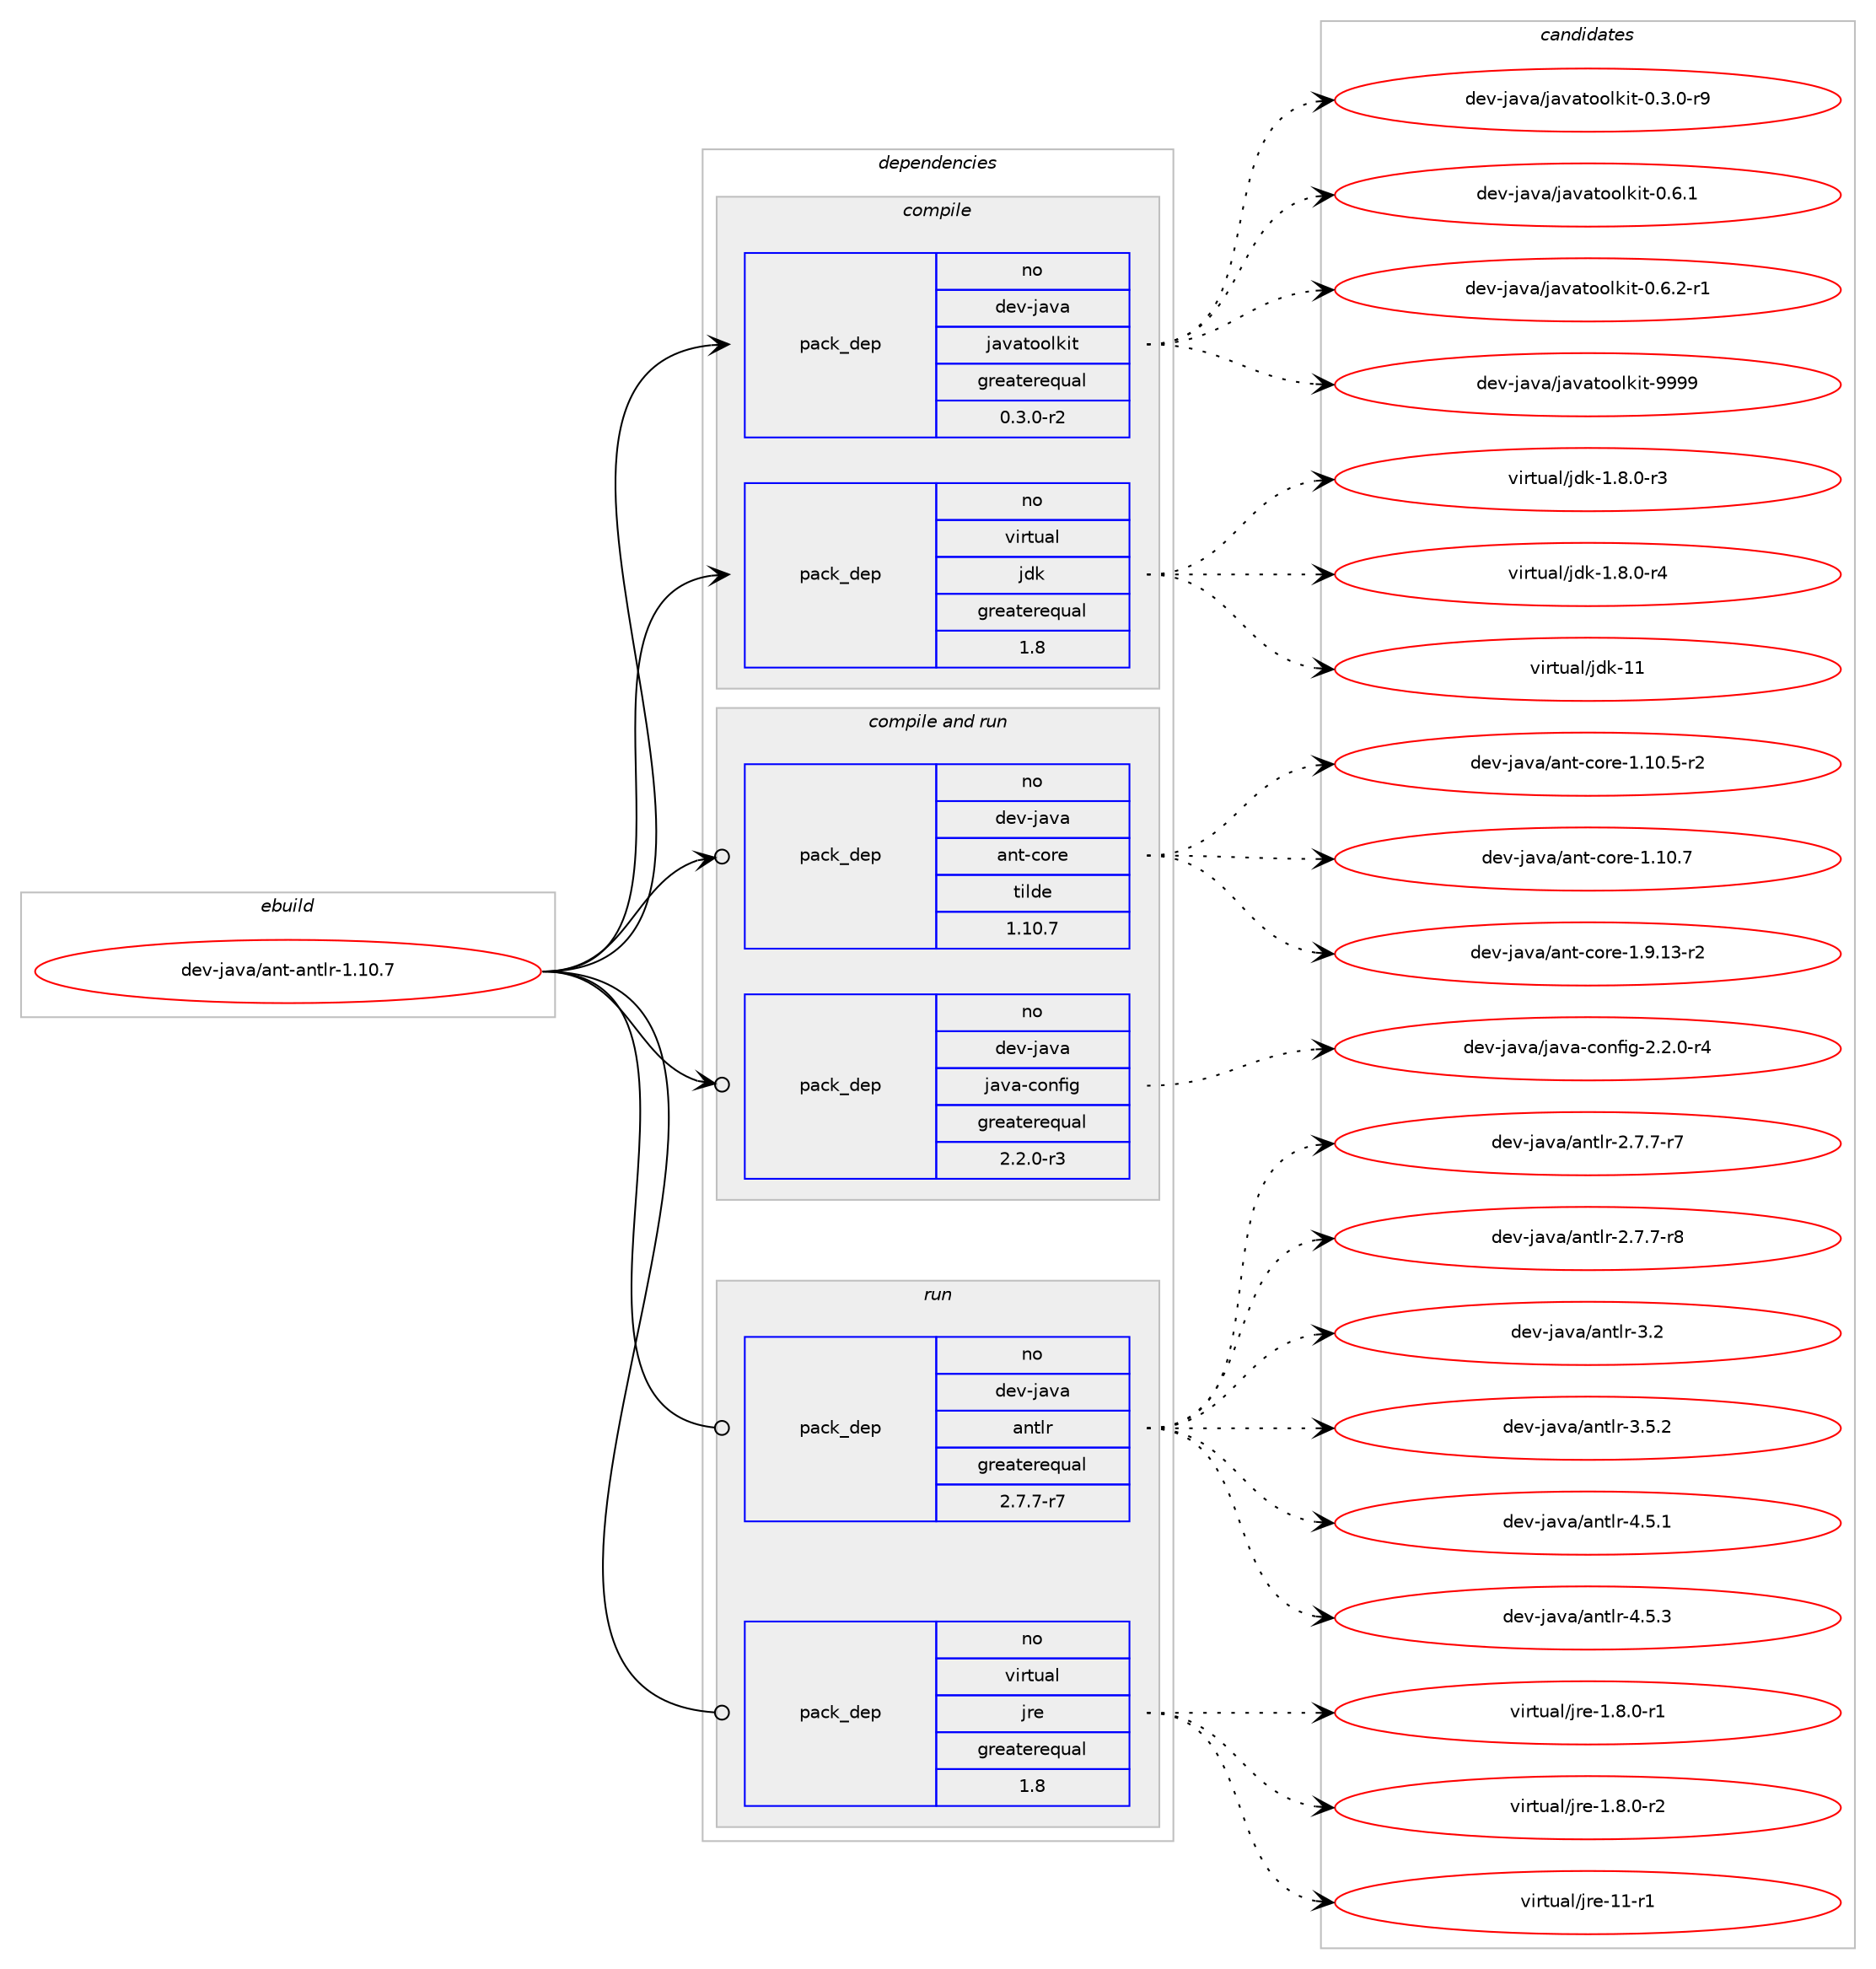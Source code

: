digraph prolog {

# *************
# Graph options
# *************

newrank=true;
concentrate=true;
compound=true;
graph [rankdir=LR,fontname=Helvetica,fontsize=10,ranksep=1.5];#, ranksep=2.5, nodesep=0.2];
edge  [arrowhead=vee];
node  [fontname=Helvetica,fontsize=10];

# **********
# The ebuild
# **********

subgraph cluster_leftcol {
color=gray;
rank=same;
label=<<i>ebuild</i>>;
id [label="dev-java/ant-antlr-1.10.7", color=red, width=4, href="../dev-java/ant-antlr-1.10.7.svg"];
}

# ****************
# The dependencies
# ****************

subgraph cluster_midcol {
color=gray;
label=<<i>dependencies</i>>;
subgraph cluster_compile {
fillcolor="#eeeeee";
style=filled;
label=<<i>compile</i>>;
subgraph pack410852 {
dependency550570 [label=<<TABLE BORDER="0" CELLBORDER="1" CELLSPACING="0" CELLPADDING="4" WIDTH="220"><TR><TD ROWSPAN="6" CELLPADDING="30">pack_dep</TD></TR><TR><TD WIDTH="110">no</TD></TR><TR><TD>dev-java</TD></TR><TR><TD>javatoolkit</TD></TR><TR><TD>greaterequal</TD></TR><TR><TD>0.3.0-r2</TD></TR></TABLE>>, shape=none, color=blue];
}
id:e -> dependency550570:w [weight=20,style="solid",arrowhead="vee"];
subgraph pack410853 {
dependency550571 [label=<<TABLE BORDER="0" CELLBORDER="1" CELLSPACING="0" CELLPADDING="4" WIDTH="220"><TR><TD ROWSPAN="6" CELLPADDING="30">pack_dep</TD></TR><TR><TD WIDTH="110">no</TD></TR><TR><TD>virtual</TD></TR><TR><TD>jdk</TD></TR><TR><TD>greaterequal</TD></TR><TR><TD>1.8</TD></TR></TABLE>>, shape=none, color=blue];
}
id:e -> dependency550571:w [weight=20,style="solid",arrowhead="vee"];
}
subgraph cluster_compileandrun {
fillcolor="#eeeeee";
style=filled;
label=<<i>compile and run</i>>;
subgraph pack410854 {
dependency550572 [label=<<TABLE BORDER="0" CELLBORDER="1" CELLSPACING="0" CELLPADDING="4" WIDTH="220"><TR><TD ROWSPAN="6" CELLPADDING="30">pack_dep</TD></TR><TR><TD WIDTH="110">no</TD></TR><TR><TD>dev-java</TD></TR><TR><TD>ant-core</TD></TR><TR><TD>tilde</TD></TR><TR><TD>1.10.7</TD></TR></TABLE>>, shape=none, color=blue];
}
id:e -> dependency550572:w [weight=20,style="solid",arrowhead="odotvee"];
subgraph pack410855 {
dependency550573 [label=<<TABLE BORDER="0" CELLBORDER="1" CELLSPACING="0" CELLPADDING="4" WIDTH="220"><TR><TD ROWSPAN="6" CELLPADDING="30">pack_dep</TD></TR><TR><TD WIDTH="110">no</TD></TR><TR><TD>dev-java</TD></TR><TR><TD>java-config</TD></TR><TR><TD>greaterequal</TD></TR><TR><TD>2.2.0-r3</TD></TR></TABLE>>, shape=none, color=blue];
}
id:e -> dependency550573:w [weight=20,style="solid",arrowhead="odotvee"];
}
subgraph cluster_run {
fillcolor="#eeeeee";
style=filled;
label=<<i>run</i>>;
subgraph pack410856 {
dependency550574 [label=<<TABLE BORDER="0" CELLBORDER="1" CELLSPACING="0" CELLPADDING="4" WIDTH="220"><TR><TD ROWSPAN="6" CELLPADDING="30">pack_dep</TD></TR><TR><TD WIDTH="110">no</TD></TR><TR><TD>dev-java</TD></TR><TR><TD>antlr</TD></TR><TR><TD>greaterequal</TD></TR><TR><TD>2.7.7-r7</TD></TR></TABLE>>, shape=none, color=blue];
}
id:e -> dependency550574:w [weight=20,style="solid",arrowhead="odot"];
subgraph pack410857 {
dependency550575 [label=<<TABLE BORDER="0" CELLBORDER="1" CELLSPACING="0" CELLPADDING="4" WIDTH="220"><TR><TD ROWSPAN="6" CELLPADDING="30">pack_dep</TD></TR><TR><TD WIDTH="110">no</TD></TR><TR><TD>virtual</TD></TR><TR><TD>jre</TD></TR><TR><TD>greaterequal</TD></TR><TR><TD>1.8</TD></TR></TABLE>>, shape=none, color=blue];
}
id:e -> dependency550575:w [weight=20,style="solid",arrowhead="odot"];
}
}

# **************
# The candidates
# **************

subgraph cluster_choices {
rank=same;
color=gray;
label=<<i>candidates</i>>;

subgraph choice410852 {
color=black;
nodesep=1;
choice1001011184510697118974710697118971161111111081071051164548465146484511457 [label="dev-java/javatoolkit-0.3.0-r9", color=red, width=4,href="../dev-java/javatoolkit-0.3.0-r9.svg"];
choice100101118451069711897471069711897116111111108107105116454846544649 [label="dev-java/javatoolkit-0.6.1", color=red, width=4,href="../dev-java/javatoolkit-0.6.1.svg"];
choice1001011184510697118974710697118971161111111081071051164548465446504511449 [label="dev-java/javatoolkit-0.6.2-r1", color=red, width=4,href="../dev-java/javatoolkit-0.6.2-r1.svg"];
choice1001011184510697118974710697118971161111111081071051164557575757 [label="dev-java/javatoolkit-9999", color=red, width=4,href="../dev-java/javatoolkit-9999.svg"];
dependency550570:e -> choice1001011184510697118974710697118971161111111081071051164548465146484511457:w [style=dotted,weight="100"];
dependency550570:e -> choice100101118451069711897471069711897116111111108107105116454846544649:w [style=dotted,weight="100"];
dependency550570:e -> choice1001011184510697118974710697118971161111111081071051164548465446504511449:w [style=dotted,weight="100"];
dependency550570:e -> choice1001011184510697118974710697118971161111111081071051164557575757:w [style=dotted,weight="100"];
}
subgraph choice410853 {
color=black;
nodesep=1;
choice11810511411611797108471061001074549465646484511451 [label="virtual/jdk-1.8.0-r3", color=red, width=4,href="../virtual/jdk-1.8.0-r3.svg"];
choice11810511411611797108471061001074549465646484511452 [label="virtual/jdk-1.8.0-r4", color=red, width=4,href="../virtual/jdk-1.8.0-r4.svg"];
choice1181051141161179710847106100107454949 [label="virtual/jdk-11", color=red, width=4,href="../virtual/jdk-11.svg"];
dependency550571:e -> choice11810511411611797108471061001074549465646484511451:w [style=dotted,weight="100"];
dependency550571:e -> choice11810511411611797108471061001074549465646484511452:w [style=dotted,weight="100"];
dependency550571:e -> choice1181051141161179710847106100107454949:w [style=dotted,weight="100"];
}
subgraph choice410854 {
color=black;
nodesep=1;
choice10010111845106971189747971101164599111114101454946494846534511450 [label="dev-java/ant-core-1.10.5-r2", color=red, width=4,href="../dev-java/ant-core-1.10.5-r2.svg"];
choice1001011184510697118974797110116459911111410145494649484655 [label="dev-java/ant-core-1.10.7", color=red, width=4,href="../dev-java/ant-core-1.10.7.svg"];
choice10010111845106971189747971101164599111114101454946574649514511450 [label="dev-java/ant-core-1.9.13-r2", color=red, width=4,href="../dev-java/ant-core-1.9.13-r2.svg"];
dependency550572:e -> choice10010111845106971189747971101164599111114101454946494846534511450:w [style=dotted,weight="100"];
dependency550572:e -> choice1001011184510697118974797110116459911111410145494649484655:w [style=dotted,weight="100"];
dependency550572:e -> choice10010111845106971189747971101164599111114101454946574649514511450:w [style=dotted,weight="100"];
}
subgraph choice410855 {
color=black;
nodesep=1;
choice10010111845106971189747106971189745991111101021051034550465046484511452 [label="dev-java/java-config-2.2.0-r4", color=red, width=4,href="../dev-java/java-config-2.2.0-r4.svg"];
dependency550573:e -> choice10010111845106971189747106971189745991111101021051034550465046484511452:w [style=dotted,weight="100"];
}
subgraph choice410856 {
color=black;
nodesep=1;
choice10010111845106971189747971101161081144550465546554511455 [label="dev-java/antlr-2.7.7-r7", color=red, width=4,href="../dev-java/antlr-2.7.7-r7.svg"];
choice10010111845106971189747971101161081144550465546554511456 [label="dev-java/antlr-2.7.7-r8", color=red, width=4,href="../dev-java/antlr-2.7.7-r8.svg"];
choice100101118451069711897479711011610811445514650 [label="dev-java/antlr-3.2", color=red, width=4,href="../dev-java/antlr-3.2.svg"];
choice1001011184510697118974797110116108114455146534650 [label="dev-java/antlr-3.5.2", color=red, width=4,href="../dev-java/antlr-3.5.2.svg"];
choice1001011184510697118974797110116108114455246534649 [label="dev-java/antlr-4.5.1", color=red, width=4,href="../dev-java/antlr-4.5.1.svg"];
choice1001011184510697118974797110116108114455246534651 [label="dev-java/antlr-4.5.3", color=red, width=4,href="../dev-java/antlr-4.5.3.svg"];
dependency550574:e -> choice10010111845106971189747971101161081144550465546554511455:w [style=dotted,weight="100"];
dependency550574:e -> choice10010111845106971189747971101161081144550465546554511456:w [style=dotted,weight="100"];
dependency550574:e -> choice100101118451069711897479711011610811445514650:w [style=dotted,weight="100"];
dependency550574:e -> choice1001011184510697118974797110116108114455146534650:w [style=dotted,weight="100"];
dependency550574:e -> choice1001011184510697118974797110116108114455246534649:w [style=dotted,weight="100"];
dependency550574:e -> choice1001011184510697118974797110116108114455246534651:w [style=dotted,weight="100"];
}
subgraph choice410857 {
color=black;
nodesep=1;
choice11810511411611797108471061141014549465646484511449 [label="virtual/jre-1.8.0-r1", color=red, width=4,href="../virtual/jre-1.8.0-r1.svg"];
choice11810511411611797108471061141014549465646484511450 [label="virtual/jre-1.8.0-r2", color=red, width=4,href="../virtual/jre-1.8.0-r2.svg"];
choice11810511411611797108471061141014549494511449 [label="virtual/jre-11-r1", color=red, width=4,href="../virtual/jre-11-r1.svg"];
dependency550575:e -> choice11810511411611797108471061141014549465646484511449:w [style=dotted,weight="100"];
dependency550575:e -> choice11810511411611797108471061141014549465646484511450:w [style=dotted,weight="100"];
dependency550575:e -> choice11810511411611797108471061141014549494511449:w [style=dotted,weight="100"];
}
}

}
